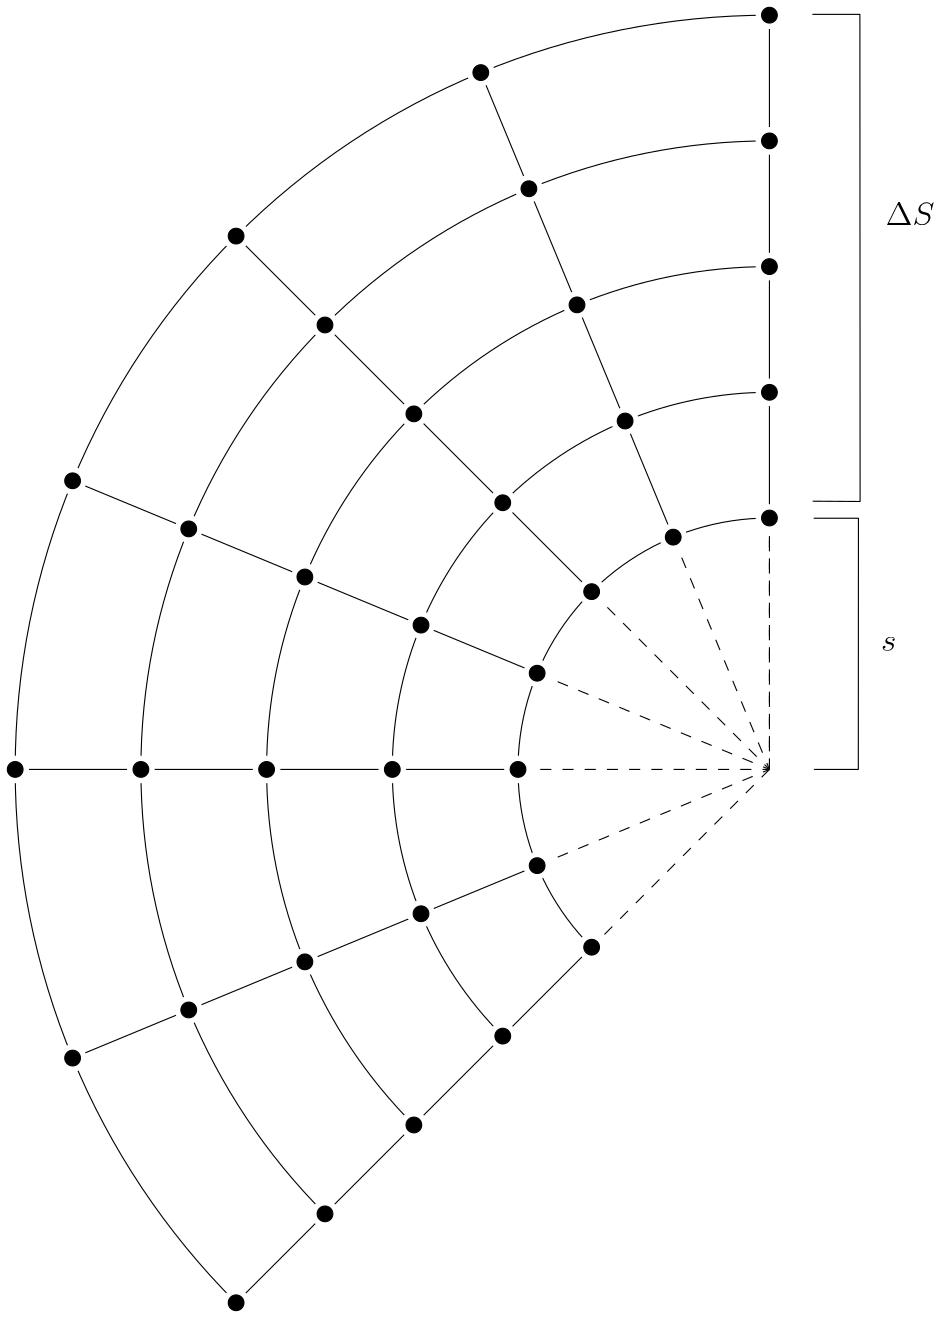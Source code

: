<?xml version="1.0"?>
<!DOCTYPE ipe SYSTEM "ipe.dtd">
<ipe version="70107" creator="Ipe 7.2.5">
<info created="D:20160829144838" modified="D:20160829145647"/>
<ipestyle name="basic">
<symbol name="arrow/arc(spx)">
<path stroke="sym-stroke" fill="sym-stroke" pen="sym-pen">
0 0 m
-1 0.333 l
-1 -0.333 l
h
</path>
</symbol>
<symbol name="arrow/farc(spx)">
<path stroke="sym-stroke" fill="white" pen="sym-pen">
0 0 m
-1 0.333 l
-1 -0.333 l
h
</path>
</symbol>
<symbol name="arrow/ptarc(spx)">
<path stroke="sym-stroke" fill="sym-stroke" pen="sym-pen">
0 0 m
-1 0.333 l
-0.8 0 l
-1 -0.333 l
h
</path>
</symbol>
<symbol name="arrow/fptarc(spx)">
<path stroke="sym-stroke" fill="white" pen="sym-pen">
0 0 m
-1 0.333 l
-0.8 0 l
-1 -0.333 l
h
</path>
</symbol>
<symbol name="mark/circle(sx)" transformations="translations">
<path fill="sym-stroke">
0.6 0 0 0.6 0 0 e
0.4 0 0 0.4 0 0 e
</path>
</symbol>
<symbol name="mark/disk(sx)" transformations="translations">
<path fill="sym-stroke">
0.6 0 0 0.6 0 0 e
</path>
</symbol>
<symbol name="mark/fdisk(sfx)" transformations="translations">
<group>
<path fill="sym-fill">
0.5 0 0 0.5 0 0 e
</path>
<path fill="sym-stroke" fillrule="eofill">
0.6 0 0 0.6 0 0 e
0.4 0 0 0.4 0 0 e
</path>
</group>
</symbol>
<symbol name="mark/box(sx)" transformations="translations">
<path fill="sym-stroke" fillrule="eofill">
-0.6 -0.6 m
0.6 -0.6 l
0.6 0.6 l
-0.6 0.6 l
h
-0.4 -0.4 m
0.4 -0.4 l
0.4 0.4 l
-0.4 0.4 l
h
</path>
</symbol>
<symbol name="mark/square(sx)" transformations="translations">
<path fill="sym-stroke">
-0.6 -0.6 m
0.6 -0.6 l
0.6 0.6 l
-0.6 0.6 l
h
</path>
</symbol>
<symbol name="mark/fsquare(sfx)" transformations="translations">
<group>
<path fill="sym-fill">
-0.5 -0.5 m
0.5 -0.5 l
0.5 0.5 l
-0.5 0.5 l
h
</path>
<path fill="sym-stroke" fillrule="eofill">
-0.6 -0.6 m
0.6 -0.6 l
0.6 0.6 l
-0.6 0.6 l
h
-0.4 -0.4 m
0.4 -0.4 l
0.4 0.4 l
-0.4 0.4 l
h
</path>
</group>
</symbol>
<symbol name="mark/cross(sx)" transformations="translations">
<group>
<path fill="sym-stroke">
-0.43 -0.57 m
0.57 0.43 l
0.43 0.57 l
-0.57 -0.43 l
h
</path>
<path fill="sym-stroke">
-0.43 0.57 m
0.57 -0.43 l
0.43 -0.57 l
-0.57 0.43 l
h
</path>
</group>
</symbol>
<symbol name="arrow/fnormal(spx)">
<path stroke="sym-stroke" fill="white" pen="sym-pen">
0 0 m
-1 0.333 l
-1 -0.333 l
h
</path>
</symbol>
<symbol name="arrow/pointed(spx)">
<path stroke="sym-stroke" fill="sym-stroke" pen="sym-pen">
0 0 m
-1 0.333 l
-0.8 0 l
-1 -0.333 l
h
</path>
</symbol>
<symbol name="arrow/fpointed(spx)">
<path stroke="sym-stroke" fill="white" pen="sym-pen">
0 0 m
-1 0.333 l
-0.8 0 l
-1 -0.333 l
h
</path>
</symbol>
<symbol name="arrow/linear(spx)">
<path stroke="sym-stroke" pen="sym-pen">
-1 0.333 m
0 0 l
-1 -0.333 l
</path>
</symbol>
<symbol name="arrow/fdouble(spx)">
<path stroke="sym-stroke" fill="white" pen="sym-pen">
0 0 m
-1 0.333 l
-1 -0.333 l
h
-1 0 m
-2 0.333 l
-2 -0.333 l
h
</path>
</symbol>
<symbol name="arrow/double(spx)">
<path stroke="sym-stroke" fill="sym-stroke" pen="sym-pen">
0 0 m
-1 0.333 l
-1 -0.333 l
h
-1 0 m
-2 0.333 l
-2 -0.333 l
h
</path>
</symbol>
<pen name="heavier" value="0.8"/>
<pen name="fat" value="1.2"/>
<pen name="ultrafat" value="2"/>
<symbolsize name="large" value="5"/>
<symbolsize name="small" value="2"/>
<symbolsize name="tiny" value="1.1"/>
<arrowsize name="large" value="10"/>
<arrowsize name="small" value="5"/>
<arrowsize name="tiny" value="3"/>
<color name="red" value="1 0 0"/>
<color name="green" value="0 1 0"/>
<color name="blue" value="0 0 1"/>
<color name="yellow" value="1 1 0"/>
<color name="orange" value="1 0.647 0"/>
<color name="gold" value="1 0.843 0"/>
<color name="purple" value="0.627 0.125 0.941"/>
<color name="gray" value="0.745"/>
<color name="brown" value="0.647 0.165 0.165"/>
<color name="navy" value="0 0 0.502"/>
<color name="pink" value="1 0.753 0.796"/>
<color name="seagreen" value="0.18 0.545 0.341"/>
<color name="turquoise" value="0.251 0.878 0.816"/>
<color name="violet" value="0.933 0.51 0.933"/>
<color name="darkblue" value="0 0 0.545"/>
<color name="darkcyan" value="0 0.545 0.545"/>
<color name="darkgray" value="0.663"/>
<color name="darkgreen" value="0 0.392 0"/>
<color name="darkmagenta" value="0.545 0 0.545"/>
<color name="darkorange" value="1 0.549 0"/>
<color name="darkred" value="0.545 0 0"/>
<color name="lightblue" value="0.678 0.847 0.902"/>
<color name="lightcyan" value="0.878 1 1"/>
<color name="lightgray" value="0.827"/>
<color name="lightgreen" value="0.565 0.933 0.565"/>
<color name="lightyellow" value="1 1 0.878"/>
<dashstyle name="dashed" value="[4] 0"/>
<dashstyle name="dotted" value="[1 3] 0"/>
<dashstyle name="dash dotted" value="[4 2 1 2] 0"/>
<dashstyle name="dash dot dotted" value="[4 2 1 2 1 2] 0"/>
<textsize name="large" value="\large"/>
<textsize name="Large" value="\Large"/>
<textsize name="LARGE" value="\LARGE"/>
<textsize name="huge" value="\huge"/>
<textsize name="Huge" value="\Huge"/>
<textsize name="small" value="\small"/>
<textsize name="footnote" value="\footnotesize"/>
<textsize name="tiny" value="\tiny"/>
<textstyle name="center" begin="\begin{center}" end="\end{center}"/>
<textstyle name="itemize" begin="\begin{itemize}" end="\end{itemize}"/>
<textstyle name="item" begin="\begin{itemize}\item{}" end="\end{itemize}"/>
<gridsize name="4 pts" value="4"/>
<gridsize name="8 pts (~3 mm)" value="8"/>
<gridsize name="16 pts (~6 mm)" value="16"/>
<gridsize name="32 pts (~12 mm)" value="32"/>
<gridsize name="10 pts (~3.5 mm)" value="10"/>
<gridsize name="20 pts (~7 mm)" value="20"/>
<gridsize name="14 pts (~5 mm)" value="14"/>
<gridsize name="28 pts (~10 mm)" value="28"/>
<gridsize name="56 pts (~20 mm)" value="56"/>
<anglesize name="90 deg" value="90"/>
<anglesize name="60 deg" value="60"/>
<anglesize name="45 deg" value="45"/>
<anglesize name="30 deg" value="30"/>
<anglesize name="22.5 deg" value="22.5"/>
<opacity name="10%" value="0.1"/>
<opacity name="30%" value="0.3"/>
<opacity name="50%" value="0.5"/>
<opacity name="75%" value="0.75"/>
<tiling name="falling" angle="-60" step="4" width="1"/>
<tiling name="rising" angle="30" step="4" width="1"/>
</ipestyle>
<page>
<layer name="alpha"/>
<view layers="alpha" active="alpha"/>
<path layer="alpha" stroke="black">
128 320 m
271.529 0 0 -271.529 320 512 320 783.529 a
</path>
<path stroke="black">
256 448 m
90.5097 0 0 -90.5097 320 512 320 602.51 a
</path>
<path stroke="black" dash="dashed">
320 512 m
320 602.51 l
</path>
<path stroke="black" dash="dashed">
320 512 m
256 448 l
</path>
<path stroke="black" dash="dashed">
236.38 477.363 m
320 512 l
</path>
<path stroke="black" dash="dashed">
229.49 512 m
320 512 l
</path>
<path stroke="black" dash="dashed">
236.38 546.637 m
320 512 l
</path>
<path stroke="black" dash="dashed">
256 576 m
320 512 l
</path>
<path stroke="black" dash="dashed">
285.363 595.62 m
320 512 l
</path>
<path stroke="black" dash="dashed">
320 602.51 m
320 512 l
</path>
<path stroke="black">
216.09 762.86 m
285.363 595.62 l
</path>
<path stroke="black">
128 704 m
256 576 l
</path>
<path stroke="black">
69.1399 615.91 m
236.38 546.637 l
</path>
<path stroke="black">
48.471 512 m
229.49 512 l
</path>
<path stroke="black">
69.1399 408.09 m
236.38 477.363 l
</path>
<path stroke="black">
128 320 m
256 448 l
</path>
<path stroke="black">
320 783.529 m
320 602.51 l
</path>
<path stroke="black">
192 384 m
181.019 0 0 -181.019 320 512 320 693.019 a
</path>
<path stroke="black">
224 416 m
135.765 0 0 -135.765 320 512 320 647.765 a
</path>
<path stroke="black">
160 352 m
226.274 0 0 -226.274 320 512 320 738.274 a
</path>
<group>
<path stroke="white" fill="white">
4.76691 0 0 4.76691 256 448 e
</path>
<path stroke="black" fill="black">
2.83169 0 0 2.83169 256 448 e
</path>
</group>
<group matrix="1 0 0 1 -32 -32">
<path stroke="white" fill="white">
4.76691 0 0 4.76691 256 448 e
</path>
<path stroke="black" fill="black">
2.83169 0 0 2.83169 256 448 e
</path>
</group>
<group matrix="1 0 0 1 -64 -64">
<path stroke="white" fill="white">
4.76691 0 0 4.76691 256 448 e
</path>
<path stroke="black" fill="black">
2.83169 0 0 2.83169 256 448 e
</path>
</group>
<group matrix="1 0 0 1 -96 -96">
<path stroke="white" fill="white">
4.76691 0 0 4.76691 256 448 e
</path>
<path stroke="black" fill="black">
2.83169 0 0 2.83169 256 448 e
</path>
</group>
<group matrix="1 0 0 1 -128 -128">
<path stroke="white" fill="white">
4.76691 0 0 4.76691 256 448 e
</path>
<path stroke="black" fill="black">
2.83169 0 0 2.83169 256 448 e
</path>
</group>
<group matrix="1 0 0 1 -186.86 -39.9097">
<path stroke="white" fill="white">
4.76691 0 0 4.76691 256 448 e
</path>
<path stroke="black" fill="black">
2.83169 0 0 2.83169 256 448 e
</path>
</group>
<group matrix="1 0 0 1 -145.05 -22.5914">
<path stroke="white" fill="white">
4.76691 0 0 4.76691 256 448 e
</path>
<path stroke="black" fill="black">
2.83169 0 0 2.83169 256 448 e
</path>
</group>
<group matrix="1 0 0 1 -103.24 -5.2731">
<path stroke="white" fill="white">
4.76691 0 0 4.76691 256 448 e
</path>
<path stroke="black" fill="black">
2.83169 0 0 2.83169 256 448 e
</path>
</group>
<group matrix="1 0 0 1 -61.43 12.0452">
<path stroke="white" fill="white">
4.76691 0 0 4.76691 256 448 e
</path>
<path stroke="black" fill="black">
2.83169 0 0 2.83169 256 448 e
</path>
</group>
<group matrix="1 0 0 1 -19.62 29.3634">
<path stroke="white" fill="white">
4.76691 0 0 4.76691 256 448 e
</path>
<path stroke="black" fill="black">
2.83169 0 0 2.83169 256 448 e
</path>
</group>
<group matrix="1 0 0 1 -26.5097 64">
<path stroke="white" fill="white">
4.76691 0 0 4.76691 256 448 e
</path>
<path stroke="black" fill="black">
2.83169 0 0 2.83169 256 448 e
</path>
</group>
<group matrix="1 0 0 1 -71.7645 64">
<path stroke="white" fill="white">
4.76691 0 0 4.76691 256 448 e
</path>
<path stroke="black" fill="black">
2.83169 0 0 2.83169 256 448 e
</path>
</group>
<group matrix="1 0 0 1 -117.019 64">
<path stroke="white" fill="white">
4.76691 0 0 4.76691 256 448 e
</path>
<path stroke="black" fill="black">
2.83169 0 0 2.83169 256 448 e
</path>
</group>
<group matrix="1 0 0 1 -162.274 64">
<path stroke="white" fill="white">
4.76691 0 0 4.76691 256 448 e
</path>
<path stroke="black" fill="black">
2.83169 0 0 2.83169 256 448 e
</path>
</group>
<group matrix="1 0 0 1 -207.529 64">
<path stroke="white" fill="white">
4.76691 0 0 4.76691 256 448 e
</path>
<path stroke="black" fill="black">
2.83169 0 0 2.83169 256 448 e
</path>
</group>
<group matrix="1 0 0 1 -186.86 167.91">
<path stroke="white" fill="white">
4.76691 0 0 4.76691 256 448 e
</path>
<path stroke="black" fill="black">
2.83169 0 0 2.83169 256 448 e
</path>
</group>
<group matrix="1 0 0 1 -145.05 150.591">
<path stroke="white" fill="white">
4.76691 0 0 4.76691 256 448 e
</path>
<path stroke="black" fill="black">
2.83169 0 0 2.83169 256 448 e
</path>
</group>
<group matrix="1 0 0 1 -103.24 133.273">
<path stroke="white" fill="white">
4.76691 0 0 4.76691 256 448 e
</path>
<path stroke="black" fill="black">
2.83169 0 0 2.83169 256 448 e
</path>
</group>
<group matrix="1 0 0 1 -61.43 115.955">
<path stroke="white" fill="white">
4.76691 0 0 4.76691 256 448 e
</path>
<path stroke="black" fill="black">
2.83169 0 0 2.83169 256 448 e
</path>
</group>
<group matrix="1 0 0 1 -19.62 98.6366">
<path stroke="white" fill="white">
4.76691 0 0 4.76691 256 448 e
</path>
<path stroke="black" fill="black">
2.83169 0 0 2.83169 256 448 e
</path>
</group>
<group matrix="1 0 0 1 0 128">
<path stroke="white" fill="white">
4.76691 0 0 4.76691 256 448 e
</path>
<path stroke="black" fill="black">
2.83169 0 0 2.83169 256 448 e
</path>
</group>
<group matrix="1 0 0 1 29.3634 147.62">
<path stroke="white" fill="white">
4.76691 0 0 4.76691 256 448 e
</path>
<path stroke="black" fill="black">
2.83169 0 0 2.83169 256 448 e
</path>
</group>
<group matrix="1 0 0 1 64 154.51">
<path stroke="white" fill="white">
4.76691 0 0 4.76691 256 448 e
</path>
<path stroke="black" fill="black">
2.83169 0 0 2.83169 256 448 e
</path>
</group>
<group matrix="1 0 0 1 12.0452 189.43">
<path stroke="white" fill="white">
4.76691 0 0 4.76691 256 448 e
</path>
<path stroke="black" fill="black">
2.83169 0 0 2.83169 256 448 e
</path>
</group>
<group matrix="1 0 0 1 -32 160">
<path stroke="white" fill="white">
4.76691 0 0 4.76691 256 448 e
</path>
<path stroke="black" fill="black">
2.83169 0 0 2.83169 256 448 e
</path>
</group>
<group matrix="1 0 0 1 -64 192">
<path stroke="white" fill="white">
4.76691 0 0 4.76691 256 448 e
</path>
<path stroke="black" fill="black">
2.83169 0 0 2.83169 256 448 e
</path>
</group>
<group matrix="1 0 0 1 -96 224">
<path stroke="white" fill="white">
4.76691 0 0 4.76691 256 448 e
</path>
<path stroke="black" fill="black">
2.83169 0 0 2.83169 256 448 e
</path>
</group>
<group matrix="1 0 0 1 -128 256">
<path stroke="white" fill="white">
4.76691 0 0 4.76691 256 448 e
</path>
<path stroke="black" fill="black">
2.83169 0 0 2.83169 256 448 e
</path>
</group>
<group matrix="1 0 0 1 -5.2731 231.24">
<path stroke="white" fill="white">
4.76691 0 0 4.76691 256 448 e
</path>
<path stroke="black" fill="black">
2.83169 0 0 2.83169 256 448 e
</path>
</group>
<group matrix="1 0 0 1 -22.5914 273.05">
<path stroke="white" fill="white">
4.76691 0 0 4.76691 256 448 e
</path>
<path stroke="black" fill="black">
2.83169 0 0 2.83169 256 448 e
</path>
</group>
<group matrix="1 0 0 1 -39.9097 314.86">
<path stroke="white" fill="white">
4.76691 0 0 4.76691 256 448 e
</path>
<path stroke="black" fill="black">
2.83169 0 0 2.83169 256 448 e
</path>
</group>
<group matrix="1 0 0 1 64 245.019">
<path stroke="white" fill="white">
4.76691 0 0 4.76691 256 448 e
</path>
<path stroke="black" fill="black">
2.83169 0 0 2.83169 256 448 e
</path>
</group>
<group matrix="1 0 0 1 64 335.529">
<path stroke="white" fill="white">
4.76691 0 0 4.76691 256 448 e
</path>
<path stroke="black" fill="black">
2.83169 0 0 2.83169 256 448 e
</path>
</group>
<group matrix="1 0 0 1 64 290.274">
<path stroke="white" fill="white">
4.76691 0 0 4.76691 256 448 e
</path>
<path stroke="black" fill="black">
2.83169 0 0 2.83169 256 448 e
</path>
</group>
<group matrix="1 0 0 1 64 199.765">
<path stroke="white" fill="white">
4.76691 0 0 4.76691 256 448 e
</path>
<path stroke="black" fill="black">
2.83169 0 0 2.83169 256 448 e
</path>
</group>
<path matrix="1.06878 0 0 0.967225 -23.6471 25.5165" stroke="black">
336 784 m
352 784 l
352.071 602.699 l
336.068 602.805 l
</path>
<text matrix="1 0 0 1 -16.8913 -3.07115" transformations="translations" pos="378.667 710.95" stroke="black" type="label" width="17.65" height="8.169" depth="0" valign="baseline" size="large">$\Delta S$</text>
<path stroke="black">
336 512 m
352 512 l
352.042 602.434 l
335.913 602.434 l
</path>
<text matrix="1 0 0 1 -18.466 -156.235" transformations="translations" pos="378.667 710.95" stroke="black" type="label" width="5.514" height="5.147" depth="0" valign="baseline" size="large">$s$</text>
</page>
</ipe>
